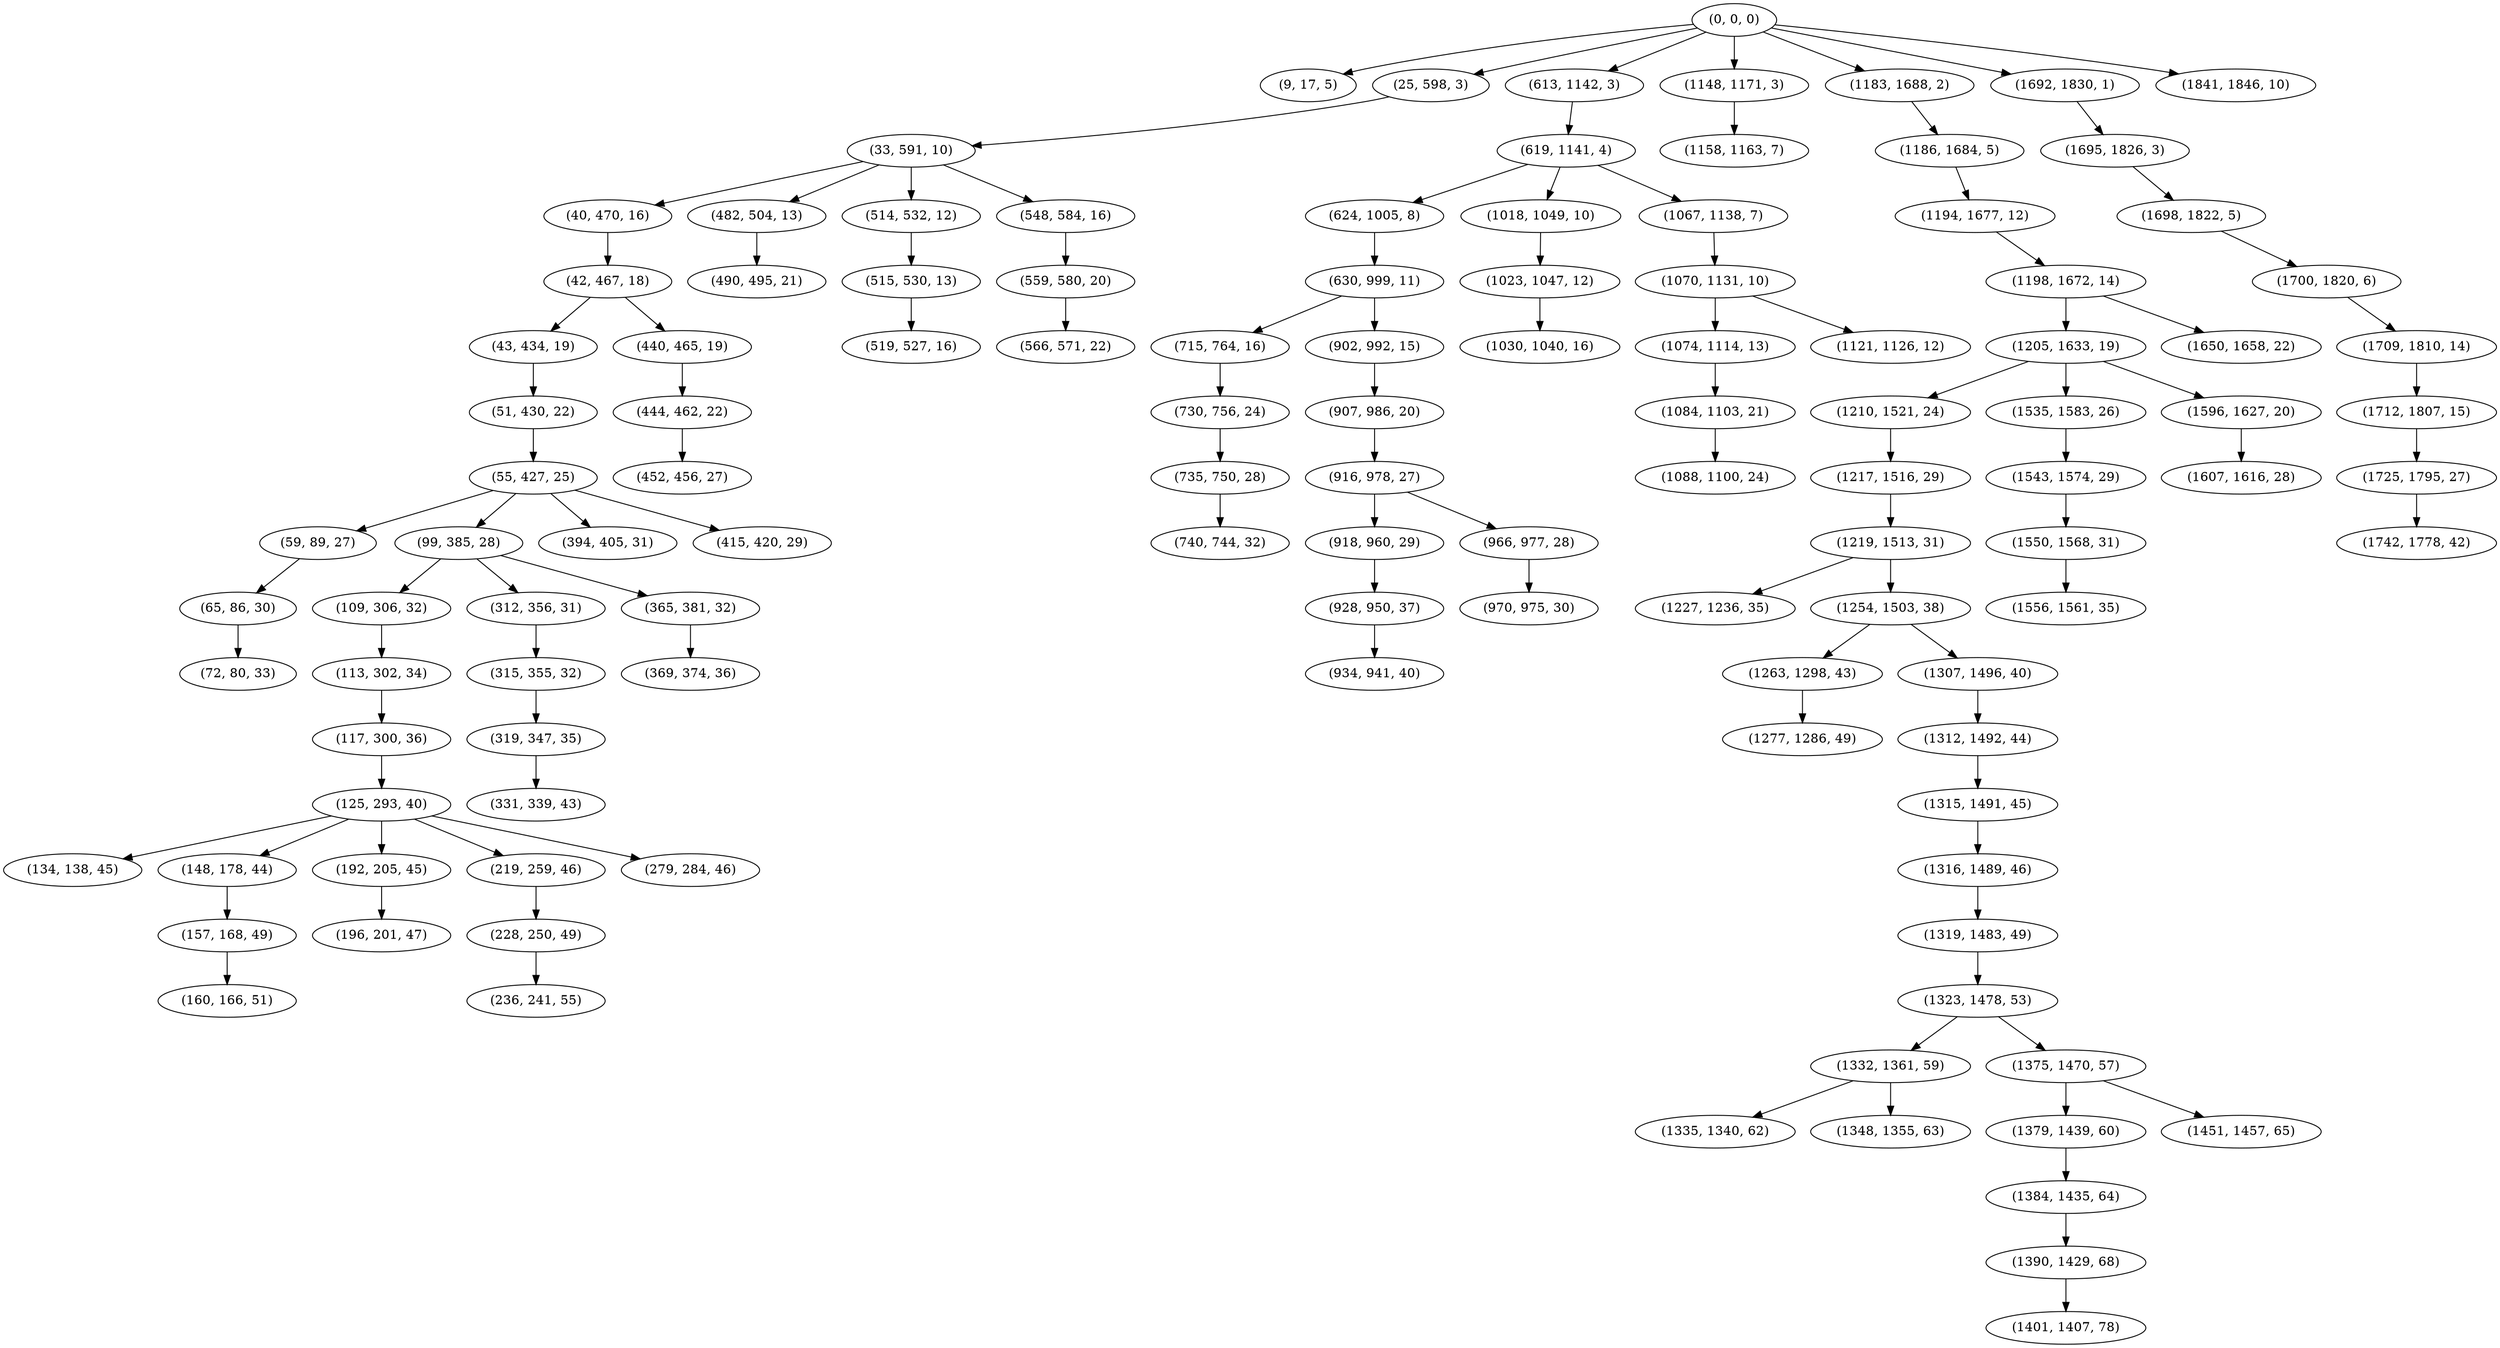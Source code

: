 digraph tree {
    "(0, 0, 0)";
    "(9, 17, 5)";
    "(25, 598, 3)";
    "(33, 591, 10)";
    "(40, 470, 16)";
    "(42, 467, 18)";
    "(43, 434, 19)";
    "(51, 430, 22)";
    "(55, 427, 25)";
    "(59, 89, 27)";
    "(65, 86, 30)";
    "(72, 80, 33)";
    "(99, 385, 28)";
    "(109, 306, 32)";
    "(113, 302, 34)";
    "(117, 300, 36)";
    "(125, 293, 40)";
    "(134, 138, 45)";
    "(148, 178, 44)";
    "(157, 168, 49)";
    "(160, 166, 51)";
    "(192, 205, 45)";
    "(196, 201, 47)";
    "(219, 259, 46)";
    "(228, 250, 49)";
    "(236, 241, 55)";
    "(279, 284, 46)";
    "(312, 356, 31)";
    "(315, 355, 32)";
    "(319, 347, 35)";
    "(331, 339, 43)";
    "(365, 381, 32)";
    "(369, 374, 36)";
    "(394, 405, 31)";
    "(415, 420, 29)";
    "(440, 465, 19)";
    "(444, 462, 22)";
    "(452, 456, 27)";
    "(482, 504, 13)";
    "(490, 495, 21)";
    "(514, 532, 12)";
    "(515, 530, 13)";
    "(519, 527, 16)";
    "(548, 584, 16)";
    "(559, 580, 20)";
    "(566, 571, 22)";
    "(613, 1142, 3)";
    "(619, 1141, 4)";
    "(624, 1005, 8)";
    "(630, 999, 11)";
    "(715, 764, 16)";
    "(730, 756, 24)";
    "(735, 750, 28)";
    "(740, 744, 32)";
    "(902, 992, 15)";
    "(907, 986, 20)";
    "(916, 978, 27)";
    "(918, 960, 29)";
    "(928, 950, 37)";
    "(934, 941, 40)";
    "(966, 977, 28)";
    "(970, 975, 30)";
    "(1018, 1049, 10)";
    "(1023, 1047, 12)";
    "(1030, 1040, 16)";
    "(1067, 1138, 7)";
    "(1070, 1131, 10)";
    "(1074, 1114, 13)";
    "(1084, 1103, 21)";
    "(1088, 1100, 24)";
    "(1121, 1126, 12)";
    "(1148, 1171, 3)";
    "(1158, 1163, 7)";
    "(1183, 1688, 2)";
    "(1186, 1684, 5)";
    "(1194, 1677, 12)";
    "(1198, 1672, 14)";
    "(1205, 1633, 19)";
    "(1210, 1521, 24)";
    "(1217, 1516, 29)";
    "(1219, 1513, 31)";
    "(1227, 1236, 35)";
    "(1254, 1503, 38)";
    "(1263, 1298, 43)";
    "(1277, 1286, 49)";
    "(1307, 1496, 40)";
    "(1312, 1492, 44)";
    "(1315, 1491, 45)";
    "(1316, 1489, 46)";
    "(1319, 1483, 49)";
    "(1323, 1478, 53)";
    "(1332, 1361, 59)";
    "(1335, 1340, 62)";
    "(1348, 1355, 63)";
    "(1375, 1470, 57)";
    "(1379, 1439, 60)";
    "(1384, 1435, 64)";
    "(1390, 1429, 68)";
    "(1401, 1407, 78)";
    "(1451, 1457, 65)";
    "(1535, 1583, 26)";
    "(1543, 1574, 29)";
    "(1550, 1568, 31)";
    "(1556, 1561, 35)";
    "(1596, 1627, 20)";
    "(1607, 1616, 28)";
    "(1650, 1658, 22)";
    "(1692, 1830, 1)";
    "(1695, 1826, 3)";
    "(1698, 1822, 5)";
    "(1700, 1820, 6)";
    "(1709, 1810, 14)";
    "(1712, 1807, 15)";
    "(1725, 1795, 27)";
    "(1742, 1778, 42)";
    "(1841, 1846, 10)";
    "(0, 0, 0)" -> "(9, 17, 5)";
    "(0, 0, 0)" -> "(25, 598, 3)";
    "(0, 0, 0)" -> "(613, 1142, 3)";
    "(0, 0, 0)" -> "(1148, 1171, 3)";
    "(0, 0, 0)" -> "(1183, 1688, 2)";
    "(0, 0, 0)" -> "(1692, 1830, 1)";
    "(0, 0, 0)" -> "(1841, 1846, 10)";
    "(25, 598, 3)" -> "(33, 591, 10)";
    "(33, 591, 10)" -> "(40, 470, 16)";
    "(33, 591, 10)" -> "(482, 504, 13)";
    "(33, 591, 10)" -> "(514, 532, 12)";
    "(33, 591, 10)" -> "(548, 584, 16)";
    "(40, 470, 16)" -> "(42, 467, 18)";
    "(42, 467, 18)" -> "(43, 434, 19)";
    "(42, 467, 18)" -> "(440, 465, 19)";
    "(43, 434, 19)" -> "(51, 430, 22)";
    "(51, 430, 22)" -> "(55, 427, 25)";
    "(55, 427, 25)" -> "(59, 89, 27)";
    "(55, 427, 25)" -> "(99, 385, 28)";
    "(55, 427, 25)" -> "(394, 405, 31)";
    "(55, 427, 25)" -> "(415, 420, 29)";
    "(59, 89, 27)" -> "(65, 86, 30)";
    "(65, 86, 30)" -> "(72, 80, 33)";
    "(99, 385, 28)" -> "(109, 306, 32)";
    "(99, 385, 28)" -> "(312, 356, 31)";
    "(99, 385, 28)" -> "(365, 381, 32)";
    "(109, 306, 32)" -> "(113, 302, 34)";
    "(113, 302, 34)" -> "(117, 300, 36)";
    "(117, 300, 36)" -> "(125, 293, 40)";
    "(125, 293, 40)" -> "(134, 138, 45)";
    "(125, 293, 40)" -> "(148, 178, 44)";
    "(125, 293, 40)" -> "(192, 205, 45)";
    "(125, 293, 40)" -> "(219, 259, 46)";
    "(125, 293, 40)" -> "(279, 284, 46)";
    "(148, 178, 44)" -> "(157, 168, 49)";
    "(157, 168, 49)" -> "(160, 166, 51)";
    "(192, 205, 45)" -> "(196, 201, 47)";
    "(219, 259, 46)" -> "(228, 250, 49)";
    "(228, 250, 49)" -> "(236, 241, 55)";
    "(312, 356, 31)" -> "(315, 355, 32)";
    "(315, 355, 32)" -> "(319, 347, 35)";
    "(319, 347, 35)" -> "(331, 339, 43)";
    "(365, 381, 32)" -> "(369, 374, 36)";
    "(440, 465, 19)" -> "(444, 462, 22)";
    "(444, 462, 22)" -> "(452, 456, 27)";
    "(482, 504, 13)" -> "(490, 495, 21)";
    "(514, 532, 12)" -> "(515, 530, 13)";
    "(515, 530, 13)" -> "(519, 527, 16)";
    "(548, 584, 16)" -> "(559, 580, 20)";
    "(559, 580, 20)" -> "(566, 571, 22)";
    "(613, 1142, 3)" -> "(619, 1141, 4)";
    "(619, 1141, 4)" -> "(624, 1005, 8)";
    "(619, 1141, 4)" -> "(1018, 1049, 10)";
    "(619, 1141, 4)" -> "(1067, 1138, 7)";
    "(624, 1005, 8)" -> "(630, 999, 11)";
    "(630, 999, 11)" -> "(715, 764, 16)";
    "(630, 999, 11)" -> "(902, 992, 15)";
    "(715, 764, 16)" -> "(730, 756, 24)";
    "(730, 756, 24)" -> "(735, 750, 28)";
    "(735, 750, 28)" -> "(740, 744, 32)";
    "(902, 992, 15)" -> "(907, 986, 20)";
    "(907, 986, 20)" -> "(916, 978, 27)";
    "(916, 978, 27)" -> "(918, 960, 29)";
    "(916, 978, 27)" -> "(966, 977, 28)";
    "(918, 960, 29)" -> "(928, 950, 37)";
    "(928, 950, 37)" -> "(934, 941, 40)";
    "(966, 977, 28)" -> "(970, 975, 30)";
    "(1018, 1049, 10)" -> "(1023, 1047, 12)";
    "(1023, 1047, 12)" -> "(1030, 1040, 16)";
    "(1067, 1138, 7)" -> "(1070, 1131, 10)";
    "(1070, 1131, 10)" -> "(1074, 1114, 13)";
    "(1070, 1131, 10)" -> "(1121, 1126, 12)";
    "(1074, 1114, 13)" -> "(1084, 1103, 21)";
    "(1084, 1103, 21)" -> "(1088, 1100, 24)";
    "(1148, 1171, 3)" -> "(1158, 1163, 7)";
    "(1183, 1688, 2)" -> "(1186, 1684, 5)";
    "(1186, 1684, 5)" -> "(1194, 1677, 12)";
    "(1194, 1677, 12)" -> "(1198, 1672, 14)";
    "(1198, 1672, 14)" -> "(1205, 1633, 19)";
    "(1198, 1672, 14)" -> "(1650, 1658, 22)";
    "(1205, 1633, 19)" -> "(1210, 1521, 24)";
    "(1205, 1633, 19)" -> "(1535, 1583, 26)";
    "(1205, 1633, 19)" -> "(1596, 1627, 20)";
    "(1210, 1521, 24)" -> "(1217, 1516, 29)";
    "(1217, 1516, 29)" -> "(1219, 1513, 31)";
    "(1219, 1513, 31)" -> "(1227, 1236, 35)";
    "(1219, 1513, 31)" -> "(1254, 1503, 38)";
    "(1254, 1503, 38)" -> "(1263, 1298, 43)";
    "(1254, 1503, 38)" -> "(1307, 1496, 40)";
    "(1263, 1298, 43)" -> "(1277, 1286, 49)";
    "(1307, 1496, 40)" -> "(1312, 1492, 44)";
    "(1312, 1492, 44)" -> "(1315, 1491, 45)";
    "(1315, 1491, 45)" -> "(1316, 1489, 46)";
    "(1316, 1489, 46)" -> "(1319, 1483, 49)";
    "(1319, 1483, 49)" -> "(1323, 1478, 53)";
    "(1323, 1478, 53)" -> "(1332, 1361, 59)";
    "(1323, 1478, 53)" -> "(1375, 1470, 57)";
    "(1332, 1361, 59)" -> "(1335, 1340, 62)";
    "(1332, 1361, 59)" -> "(1348, 1355, 63)";
    "(1375, 1470, 57)" -> "(1379, 1439, 60)";
    "(1375, 1470, 57)" -> "(1451, 1457, 65)";
    "(1379, 1439, 60)" -> "(1384, 1435, 64)";
    "(1384, 1435, 64)" -> "(1390, 1429, 68)";
    "(1390, 1429, 68)" -> "(1401, 1407, 78)";
    "(1535, 1583, 26)" -> "(1543, 1574, 29)";
    "(1543, 1574, 29)" -> "(1550, 1568, 31)";
    "(1550, 1568, 31)" -> "(1556, 1561, 35)";
    "(1596, 1627, 20)" -> "(1607, 1616, 28)";
    "(1692, 1830, 1)" -> "(1695, 1826, 3)";
    "(1695, 1826, 3)" -> "(1698, 1822, 5)";
    "(1698, 1822, 5)" -> "(1700, 1820, 6)";
    "(1700, 1820, 6)" -> "(1709, 1810, 14)";
    "(1709, 1810, 14)" -> "(1712, 1807, 15)";
    "(1712, 1807, 15)" -> "(1725, 1795, 27)";
    "(1725, 1795, 27)" -> "(1742, 1778, 42)";
}
